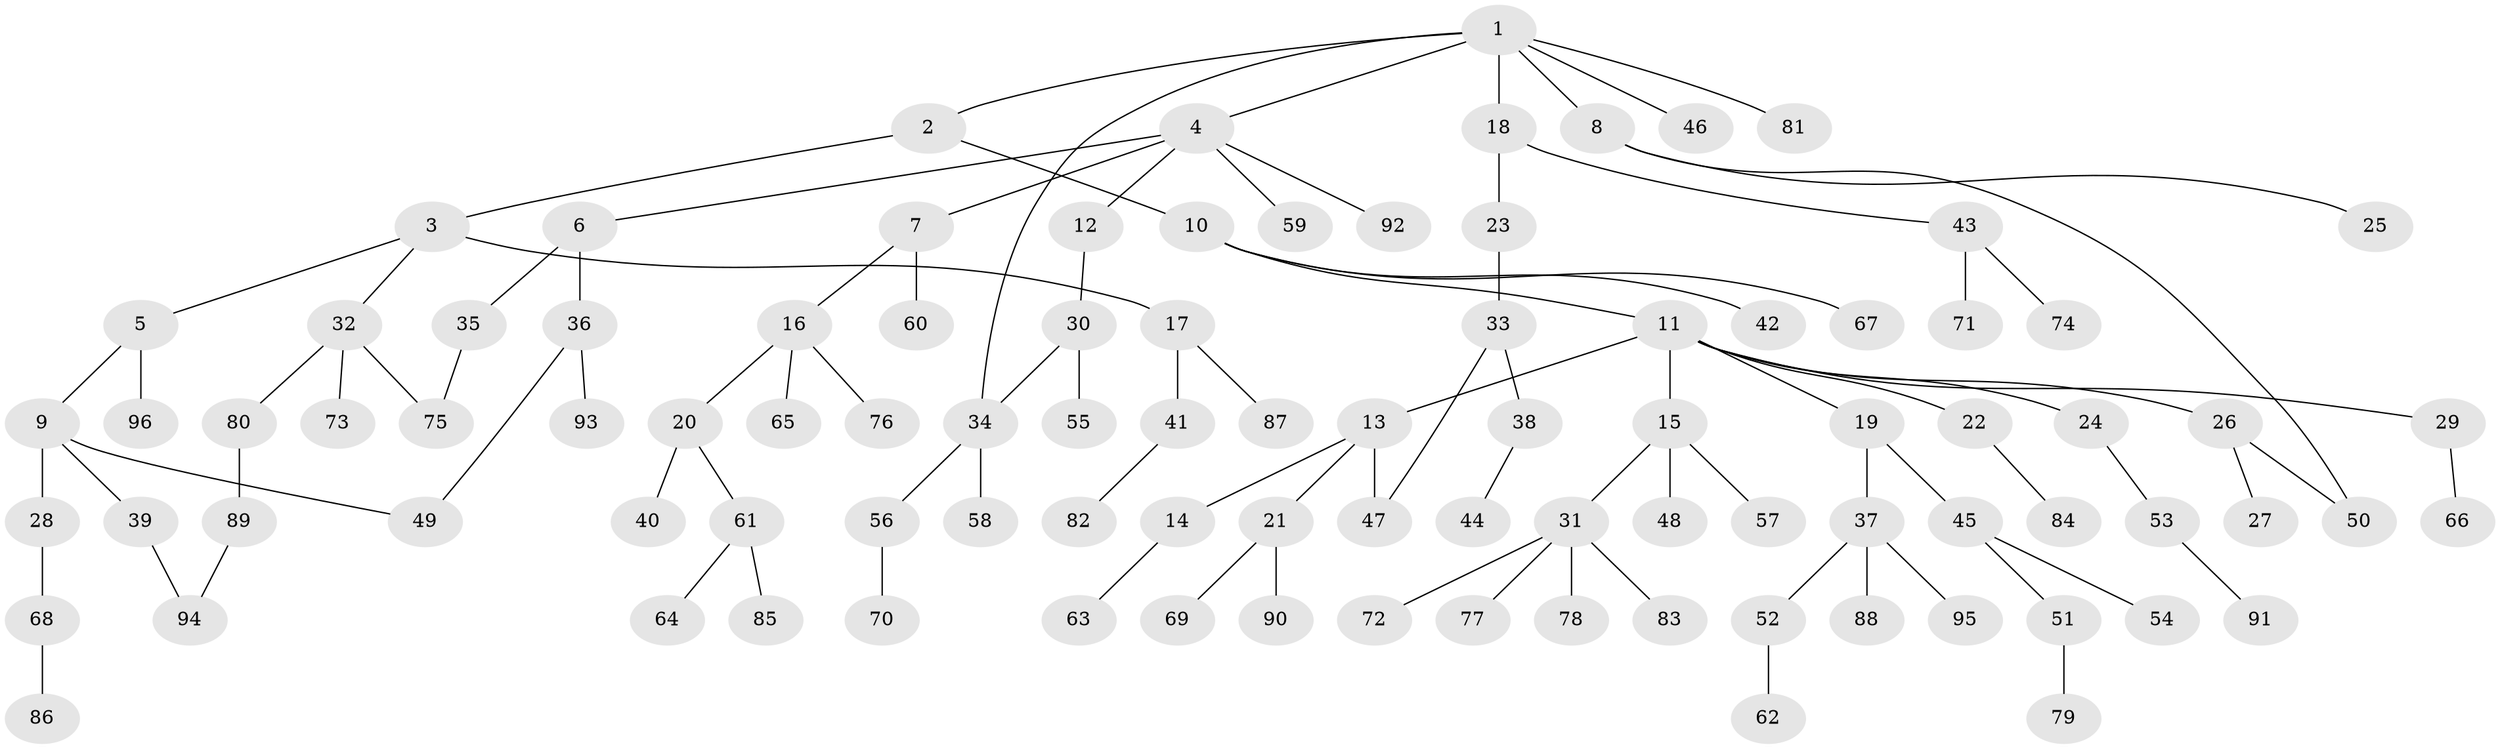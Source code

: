 // coarse degree distribution, {3: 0.17647058823529413, 4: 0.058823529411764705, 8: 0.014705882352941176, 2: 0.38235294117647056, 1: 0.3382352941176471, 5: 0.014705882352941176, 6: 0.014705882352941176}
// Generated by graph-tools (version 1.1) at 2025/36/03/04/25 23:36:13]
// undirected, 96 vertices, 101 edges
graph export_dot {
  node [color=gray90,style=filled];
  1;
  2;
  3;
  4;
  5;
  6;
  7;
  8;
  9;
  10;
  11;
  12;
  13;
  14;
  15;
  16;
  17;
  18;
  19;
  20;
  21;
  22;
  23;
  24;
  25;
  26;
  27;
  28;
  29;
  30;
  31;
  32;
  33;
  34;
  35;
  36;
  37;
  38;
  39;
  40;
  41;
  42;
  43;
  44;
  45;
  46;
  47;
  48;
  49;
  50;
  51;
  52;
  53;
  54;
  55;
  56;
  57;
  58;
  59;
  60;
  61;
  62;
  63;
  64;
  65;
  66;
  67;
  68;
  69;
  70;
  71;
  72;
  73;
  74;
  75;
  76;
  77;
  78;
  79;
  80;
  81;
  82;
  83;
  84;
  85;
  86;
  87;
  88;
  89;
  90;
  91;
  92;
  93;
  94;
  95;
  96;
  1 -- 2;
  1 -- 4;
  1 -- 8;
  1 -- 18;
  1 -- 46;
  1 -- 81;
  1 -- 34;
  2 -- 3;
  2 -- 10;
  3 -- 5;
  3 -- 17;
  3 -- 32;
  4 -- 6;
  4 -- 7;
  4 -- 12;
  4 -- 59;
  4 -- 92;
  5 -- 9;
  5 -- 96;
  6 -- 35;
  6 -- 36;
  7 -- 16;
  7 -- 60;
  8 -- 25;
  8 -- 50;
  9 -- 28;
  9 -- 39;
  9 -- 49;
  10 -- 11;
  10 -- 42;
  10 -- 67;
  11 -- 13;
  11 -- 15;
  11 -- 19;
  11 -- 22;
  11 -- 24;
  11 -- 26;
  11 -- 29;
  12 -- 30;
  13 -- 14;
  13 -- 21;
  13 -- 47;
  14 -- 63;
  15 -- 31;
  15 -- 48;
  15 -- 57;
  16 -- 20;
  16 -- 65;
  16 -- 76;
  17 -- 41;
  17 -- 87;
  18 -- 23;
  18 -- 43;
  19 -- 37;
  19 -- 45;
  20 -- 40;
  20 -- 61;
  21 -- 69;
  21 -- 90;
  22 -- 84;
  23 -- 33;
  24 -- 53;
  26 -- 27;
  26 -- 50;
  28 -- 68;
  29 -- 66;
  30 -- 34;
  30 -- 55;
  31 -- 72;
  31 -- 77;
  31 -- 78;
  31 -- 83;
  32 -- 73;
  32 -- 75;
  32 -- 80;
  33 -- 38;
  33 -- 47;
  34 -- 56;
  34 -- 58;
  35 -- 75;
  36 -- 49;
  36 -- 93;
  37 -- 52;
  37 -- 88;
  37 -- 95;
  38 -- 44;
  39 -- 94;
  41 -- 82;
  43 -- 71;
  43 -- 74;
  45 -- 51;
  45 -- 54;
  51 -- 79;
  52 -- 62;
  53 -- 91;
  56 -- 70;
  61 -- 64;
  61 -- 85;
  68 -- 86;
  80 -- 89;
  89 -- 94;
}
